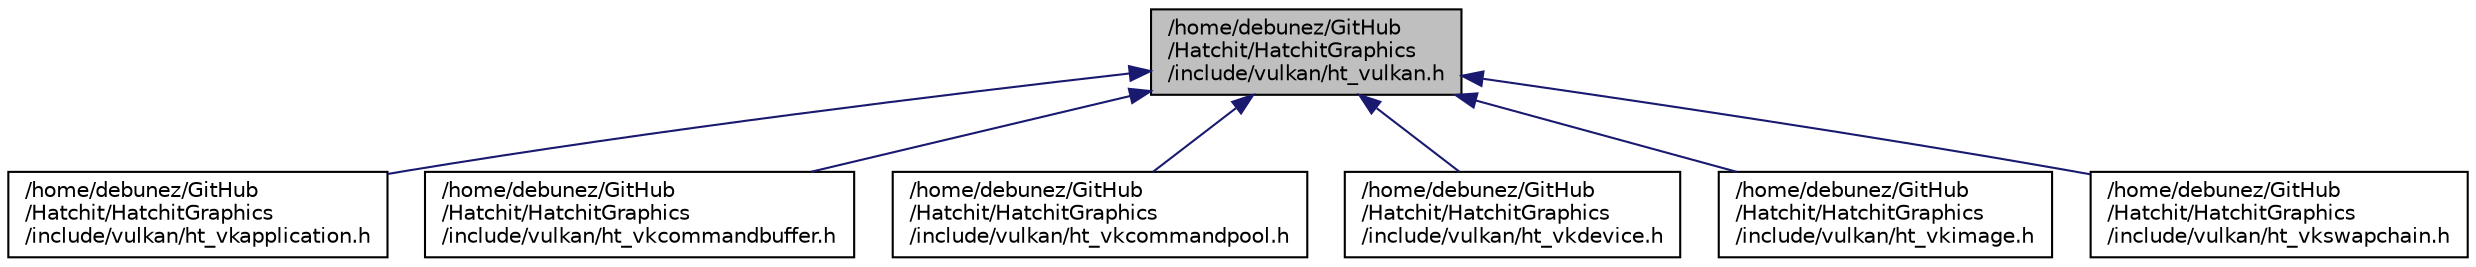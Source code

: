 digraph "/home/debunez/GitHub/Hatchit/HatchitGraphics/include/vulkan/ht_vulkan.h"
{
  edge [fontname="Helvetica",fontsize="10",labelfontname="Helvetica",labelfontsize="10"];
  node [fontname="Helvetica",fontsize="10",shape=record];
  Node1 [label="/home/debunez/GitHub\l/Hatchit/HatchitGraphics\l/include/vulkan/ht_vulkan.h",height=0.2,width=0.4,color="black", fillcolor="grey75", style="filled", fontcolor="black"];
  Node1 -> Node2 [dir="back",color="midnightblue",fontsize="10",style="solid",fontname="Helvetica"];
  Node2 [label="/home/debunez/GitHub\l/Hatchit/HatchitGraphics\l/include/vulkan/ht_vkapplication.h",height=0.2,width=0.4,color="black", fillcolor="white", style="filled",URL="$ht__vkapplication_8h.html",tooltip="VKApplication class definition. "];
  Node1 -> Node3 [dir="back",color="midnightblue",fontsize="10",style="solid",fontname="Helvetica"];
  Node3 [label="/home/debunez/GitHub\l/Hatchit/HatchitGraphics\l/include/vulkan/ht_vkcommandbuffer.h",height=0.2,width=0.4,color="black", fillcolor="white", style="filled",URL="$ht__vkcommandbuffer_8h.html",tooltip="VKCommandBuffer class definition. "];
  Node1 -> Node4 [dir="back",color="midnightblue",fontsize="10",style="solid",fontname="Helvetica"];
  Node4 [label="/home/debunez/GitHub\l/Hatchit/HatchitGraphics\l/include/vulkan/ht_vkcommandpool.h",height=0.2,width=0.4,color="black", fillcolor="white", style="filled",URL="$ht__vkcommandpool_8h.html",tooltip="VKCommandPool definition. "];
  Node1 -> Node5 [dir="back",color="midnightblue",fontsize="10",style="solid",fontname="Helvetica"];
  Node5 [label="/home/debunez/GitHub\l/Hatchit/HatchitGraphics\l/include/vulkan/ht_vkdevice.h",height=0.2,width=0.4,color="black", fillcolor="white", style="filled",URL="$ht__vkdevice_8h.html",tooltip="VKDevice class definition. "];
  Node1 -> Node6 [dir="back",color="midnightblue",fontsize="10",style="solid",fontname="Helvetica"];
  Node6 [label="/home/debunez/GitHub\l/Hatchit/HatchitGraphics\l/include/vulkan/ht_vkimage.h",height=0.2,width=0.4,color="black", fillcolor="white", style="filled",URL="$ht__vkimage_8h.html",tooltip="VKImage class definition. "];
  Node1 -> Node7 [dir="back",color="midnightblue",fontsize="10",style="solid",fontname="Helvetica"];
  Node7 [label="/home/debunez/GitHub\l/Hatchit/HatchitGraphics\l/include/vulkan/ht_vkswapchain.h",height=0.2,width=0.4,color="black", fillcolor="white", style="filled",URL="$ht__vkswapchain_8h.html",tooltip="VKSwapChain class definition. "];
}
